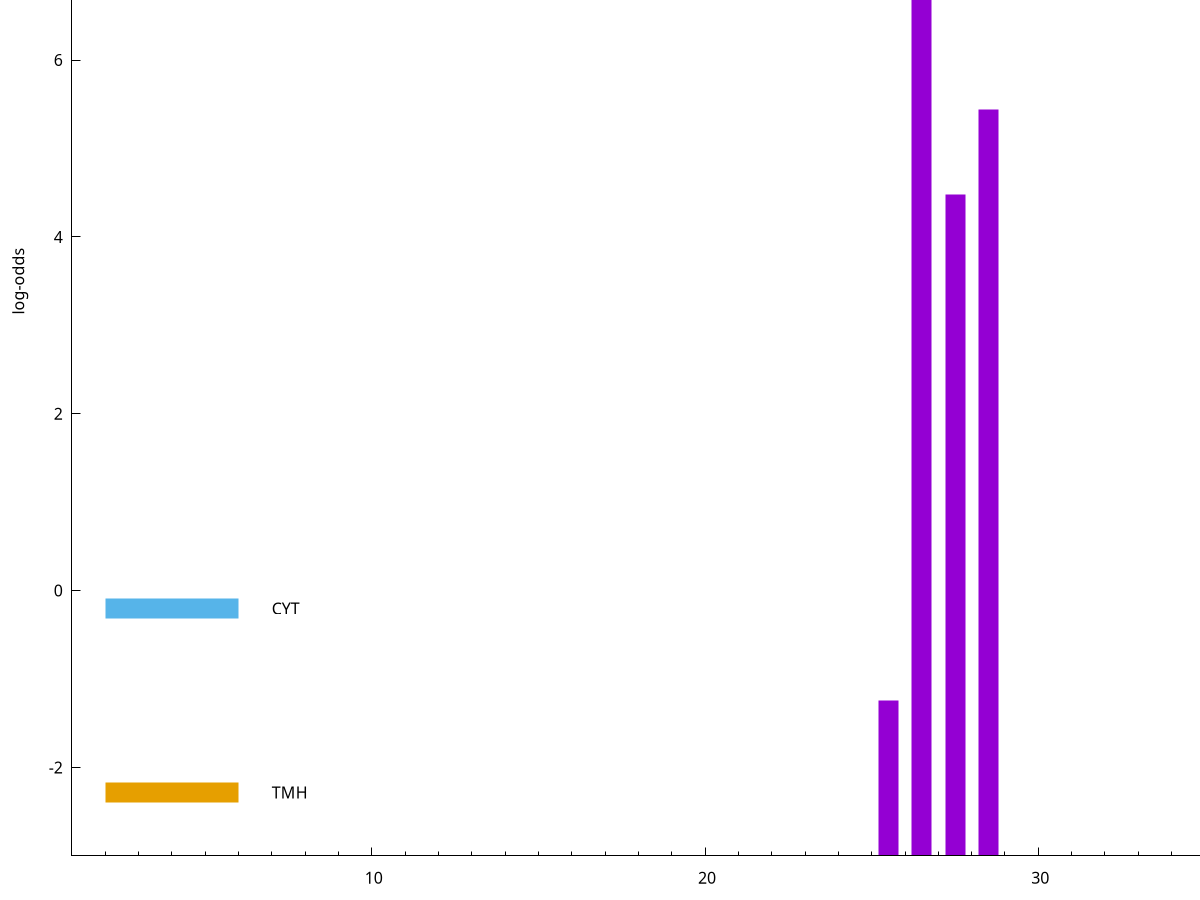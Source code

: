 set title "LipoP predictions for SRR3987125.gff"
set size 2., 1.4
set xrange [1:70] 
set mxtics 10
set yrange [-3:10]
set y2range [0:13]
set ylabel "log-odds"
set term postscript eps color solid "Helvetica" 30
set output "SRR3987125.gff2.eps"
set arrow from 2,9.38403 to 6,9.38403 nohead lt 1 lw 20
set label "SpI" at 7,9.38403
set arrow from 2,-0.200913 to 6,-0.200913 nohead lt 3 lw 20
set label "CYT" at 7,-0.200913
set arrow from 2,-2.28424 to 6,-2.28424 nohead lt 4 lw 20
set label "TMH" at 7,-2.28424
set arrow from 2,9.38403 to 6,9.38403 nohead lt 1 lw 20
set label "SpI" at 7,9.38403
# NOTE: The scores below are the log-odds scores with the threshold
# NOTE: subtracted (a hack to make gnuplot make the histogram all
# NOTE: look nice).
plot "-" axes x1y2 title "" with impulses lt 1 lw 20
26.500000 12.232880
28.500000 8.444950
27.500000 7.480070
25.500000 1.755400
e
exit
